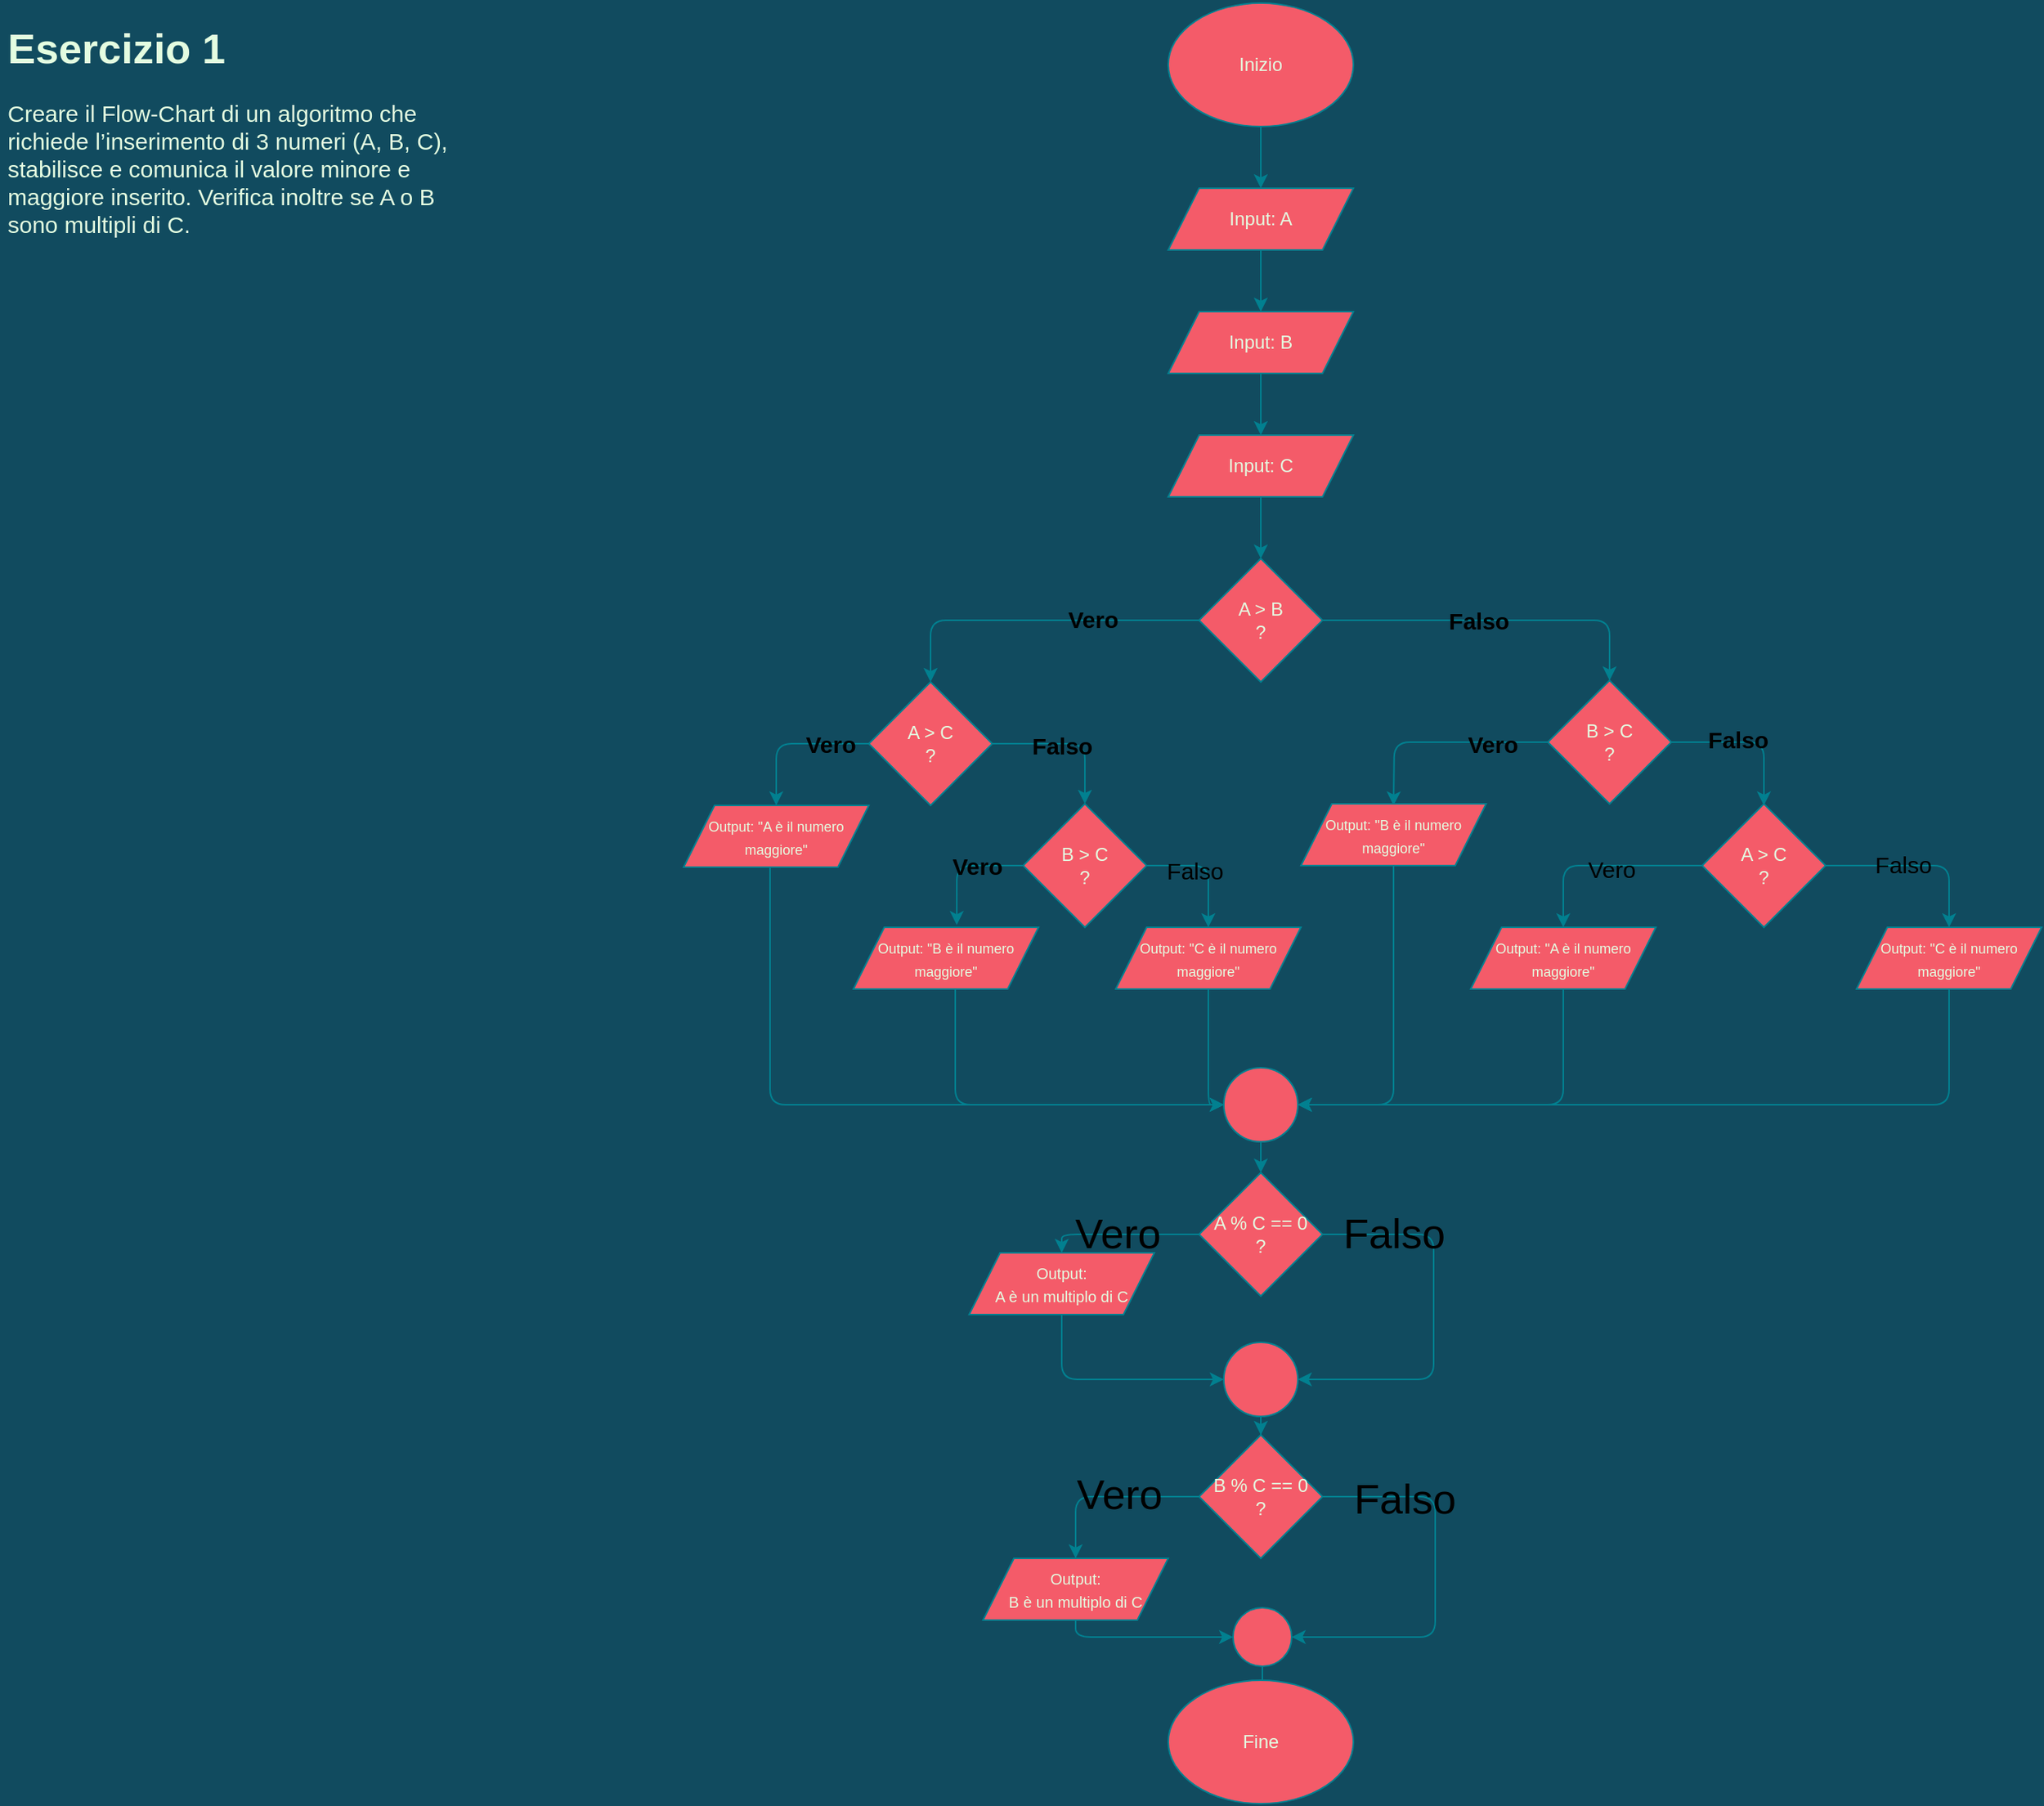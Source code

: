 <mxfile version="15.5.9" type="device"><diagram id="Jgw1tOihM4ewgdk_iFDe" name="Page-1"><mxGraphModel dx="813" dy="454" grid="1" gridSize="10" guides="1" tooltips="1" connect="1" arrows="1" fold="1" page="1" pageScale="1" pageWidth="827" pageHeight="1169" background="#114B5F" math="0" shadow="0"><root><mxCell id="0"/><mxCell id="1" parent="0"/><mxCell id="eOl_44Jz__43ecGH9F-e-5" style="edgeStyle=orthogonalEdgeStyle;curved=0;rounded=1;sketch=0;orthogonalLoop=1;jettySize=auto;html=1;entryX=0.5;entryY=0;entryDx=0;entryDy=0;fontColor=#E4FDE1;strokeColor=#028090;fillColor=#F45B69;align=center;" edge="1" parent="1" source="eOl_44Jz__43ecGH9F-e-1" target="eOl_44Jz__43ecGH9F-e-4"><mxGeometry relative="1" as="geometry"/></mxCell><mxCell id="eOl_44Jz__43ecGH9F-e-1" value="Inizio" style="ellipse;whiteSpace=wrap;html=1;fillColor=#F45B69;strokeColor=#028090;fontColor=#E4FDE1;align=center;" vertex="1" parent="1"><mxGeometry x="767" y="2" width="120" height="80" as="geometry"/></mxCell><mxCell id="eOl_44Jz__43ecGH9F-e-2" value="&lt;h1&gt;&lt;font style=&quot;font-size: 27px&quot;&gt;Esercizio 1&lt;/font&gt;&lt;/h1&gt;&lt;p style=&quot;font-size: 15px&quot;&gt;Creare il Flow-Chart di un algoritmo che richiede l’inserimento di 3 numeri (A, B, C), stabilisce e comunica il valore minore e maggiore inserito. Verifica inoltre se A o B sono multipli di C.&amp;nbsp;&lt;br&gt;&lt;/p&gt;" style="text;html=1;strokeColor=none;fillColor=none;spacing=5;spacingTop=-20;whiteSpace=wrap;overflow=hidden;rounded=0;sketch=0;fontColor=#E4FDE1;" vertex="1" parent="1"><mxGeometry x="10" y="10" width="310" height="170" as="geometry"/></mxCell><mxCell id="eOl_44Jz__43ecGH9F-e-8" style="edgeStyle=orthogonalEdgeStyle;curved=0;rounded=1;sketch=0;orthogonalLoop=1;jettySize=auto;html=1;entryX=0.5;entryY=0;entryDx=0;entryDy=0;fontColor=#E4FDE1;strokeColor=#028090;fillColor=#F45B69;align=center;" edge="1" parent="1" source="eOl_44Jz__43ecGH9F-e-4" target="eOl_44Jz__43ecGH9F-e-6"><mxGeometry relative="1" as="geometry"/></mxCell><mxCell id="eOl_44Jz__43ecGH9F-e-4" value="Input: A" style="shape=parallelogram;perimeter=parallelogramPerimeter;whiteSpace=wrap;html=1;fixedSize=1;rounded=0;sketch=0;fontColor=#E4FDE1;strokeColor=#028090;fillColor=#F45B69;align=center;" vertex="1" parent="1"><mxGeometry x="767" y="122" width="120" height="40" as="geometry"/></mxCell><mxCell id="eOl_44Jz__43ecGH9F-e-9" style="edgeStyle=orthogonalEdgeStyle;curved=0;rounded=1;sketch=0;orthogonalLoop=1;jettySize=auto;html=1;entryX=0.5;entryY=0;entryDx=0;entryDy=0;fontColor=#E4FDE1;strokeColor=#028090;fillColor=#F45B69;align=center;" edge="1" parent="1" source="eOl_44Jz__43ecGH9F-e-6" target="eOl_44Jz__43ecGH9F-e-7"><mxGeometry relative="1" as="geometry"/></mxCell><mxCell id="eOl_44Jz__43ecGH9F-e-6" value="Input: B" style="shape=parallelogram;perimeter=parallelogramPerimeter;whiteSpace=wrap;html=1;fixedSize=1;rounded=0;sketch=0;fontColor=#E4FDE1;strokeColor=#028090;fillColor=#F45B69;align=center;" vertex="1" parent="1"><mxGeometry x="767" y="202" width="120" height="40" as="geometry"/></mxCell><mxCell id="eOl_44Jz__43ecGH9F-e-11" style="edgeStyle=orthogonalEdgeStyle;curved=0;rounded=1;sketch=0;orthogonalLoop=1;jettySize=auto;html=1;entryX=0.5;entryY=0;entryDx=0;entryDy=0;fontColor=#E4FDE1;strokeColor=#028090;fillColor=#F45B69;align=center;" edge="1" parent="1" source="eOl_44Jz__43ecGH9F-e-7" target="eOl_44Jz__43ecGH9F-e-10"><mxGeometry relative="1" as="geometry"/></mxCell><mxCell id="eOl_44Jz__43ecGH9F-e-7" value="Input: C" style="shape=parallelogram;perimeter=parallelogramPerimeter;whiteSpace=wrap;html=1;fixedSize=1;rounded=0;sketch=0;fontColor=#E4FDE1;strokeColor=#028090;fillColor=#F45B69;align=center;" vertex="1" parent="1"><mxGeometry x="767" y="282" width="120" height="40" as="geometry"/></mxCell><mxCell id="eOl_44Jz__43ecGH9F-e-15" style="edgeStyle=orthogonalEdgeStyle;curved=0;rounded=1;sketch=0;orthogonalLoop=1;jettySize=auto;html=1;entryX=0.5;entryY=0;entryDx=0;entryDy=0;fontColor=#E4FDE1;strokeColor=#028090;fillColor=#F45B69;align=center;" edge="1" parent="1" source="eOl_44Jz__43ecGH9F-e-10" target="eOl_44Jz__43ecGH9F-e-13"><mxGeometry relative="1" as="geometry"/></mxCell><mxCell id="eOl_44Jz__43ecGH9F-e-17" value="&lt;font color=&quot;#000000&quot; style=&quot;font-size: 15px;&quot;&gt;Vero&lt;/font&gt;" style="edgeLabel;html=1;align=center;verticalAlign=middle;resizable=0;points=[];fontColor=#E4FDE1;labelBackgroundColor=none;fontStyle=1;fontSize=15;" vertex="1" connectable="0" parent="eOl_44Jz__43ecGH9F-e-15"><mxGeometry x="-0.354" y="-1" relative="1" as="geometry"><mxPoint as="offset"/></mxGeometry></mxCell><mxCell id="eOl_44Jz__43ecGH9F-e-16" style="edgeStyle=orthogonalEdgeStyle;curved=0;rounded=1;sketch=0;orthogonalLoop=1;jettySize=auto;html=1;entryX=0.5;entryY=0;entryDx=0;entryDy=0;fontColor=#E4FDE1;strokeColor=#028090;fillColor=#F45B69;align=center;" edge="1" parent="1" source="eOl_44Jz__43ecGH9F-e-10" target="eOl_44Jz__43ecGH9F-e-14"><mxGeometry relative="1" as="geometry"/></mxCell><mxCell id="eOl_44Jz__43ecGH9F-e-18" value="Falso" style="edgeLabel;html=1;align=center;verticalAlign=middle;resizable=0;points=[];fontSize=15;fontColor=#000000;labelBackgroundColor=none;fontStyle=1" vertex="1" connectable="0" parent="eOl_44Jz__43ecGH9F-e-16"><mxGeometry x="-0.108" relative="1" as="geometry"><mxPoint as="offset"/></mxGeometry></mxCell><mxCell id="eOl_44Jz__43ecGH9F-e-10" value="A &amp;gt; B&lt;br&gt;?" style="rhombus;whiteSpace=wrap;html=1;rounded=0;sketch=0;fontColor=#E4FDE1;strokeColor=#028090;fillColor=#F45B69;align=center;" vertex="1" parent="1"><mxGeometry x="787" y="362" width="80" height="80" as="geometry"/></mxCell><mxCell id="eOl_44Jz__43ecGH9F-e-21" style="edgeStyle=orthogonalEdgeStyle;curved=0;rounded=1;sketch=0;orthogonalLoop=1;jettySize=auto;html=1;entryX=0.5;entryY=0;entryDx=0;entryDy=0;fontSize=15;fontColor=#000000;strokeColor=#028090;fillColor=#F45B69;align=center;" edge="1" parent="1" source="eOl_44Jz__43ecGH9F-e-13"><mxGeometry relative="1" as="geometry"><mxPoint x="513" y="522" as="targetPoint"/><Array as="points"><mxPoint x="513" y="482"/></Array></mxGeometry></mxCell><mxCell id="eOl_44Jz__43ecGH9F-e-22" value="Vero" style="edgeLabel;html=1;align=center;verticalAlign=middle;resizable=0;points=[];fontSize=15;fontColor=#000000;labelBackgroundColor=none;fontStyle=1" vertex="1" connectable="0" parent="eOl_44Jz__43ecGH9F-e-21"><mxGeometry x="-0.496" relative="1" as="geometry"><mxPoint as="offset"/></mxGeometry></mxCell><mxCell id="eOl_44Jz__43ecGH9F-e-32" style="edgeStyle=orthogonalEdgeStyle;curved=0;rounded=1;sketch=0;orthogonalLoop=1;jettySize=auto;html=1;entryX=0.5;entryY=0;entryDx=0;entryDy=0;fontSize=15;fontColor=#000000;strokeColor=#028090;fillColor=#F45B69;align=center;" edge="1" parent="1" source="eOl_44Jz__43ecGH9F-e-13"><mxGeometry relative="1" as="geometry"><mxPoint x="713" y="521" as="targetPoint"/><Array as="points"><mxPoint x="713" y="482"/></Array></mxGeometry></mxCell><mxCell id="eOl_44Jz__43ecGH9F-e-33" value="Falso" style="edgeLabel;html=1;align=center;verticalAlign=middle;resizable=0;points=[];fontSize=15;fontColor=#000000;labelBackgroundColor=none;fontStyle=1" vertex="1" connectable="0" parent="eOl_44Jz__43ecGH9F-e-32"><mxGeometry x="-0.101" y="-1" relative="1" as="geometry"><mxPoint as="offset"/></mxGeometry></mxCell><mxCell id="eOl_44Jz__43ecGH9F-e-13" value="A &amp;gt; C&lt;br&gt;?" style="rhombus;whiteSpace=wrap;html=1;rounded=0;sketch=0;fontColor=#E4FDE1;strokeColor=#028090;fillColor=#F45B69;align=center;" vertex="1" parent="1"><mxGeometry x="573" y="442" width="80" height="80" as="geometry"/></mxCell><mxCell id="eOl_44Jz__43ecGH9F-e-25" style="edgeStyle=orthogonalEdgeStyle;curved=0;rounded=1;sketch=0;orthogonalLoop=1;jettySize=auto;html=1;entryX=0.5;entryY=0;entryDx=0;entryDy=0;fontSize=15;fontColor=#000000;strokeColor=#028090;fillColor=#F45B69;align=center;" edge="1" parent="1" source="eOl_44Jz__43ecGH9F-e-14"><mxGeometry relative="1" as="geometry"><mxPoint x="913" y="522" as="targetPoint"/></mxGeometry></mxCell><mxCell id="eOl_44Jz__43ecGH9F-e-26" value="Vero" style="edgeLabel;html=1;align=center;verticalAlign=middle;resizable=0;points=[];fontSize=15;fontColor=#000000;labelBackgroundColor=none;fontStyle=1" vertex="1" connectable="0" parent="eOl_44Jz__43ecGH9F-e-25"><mxGeometry x="-0.479" y="1" relative="1" as="geometry"><mxPoint as="offset"/></mxGeometry></mxCell><mxCell id="eOl_44Jz__43ecGH9F-e-28" style="edgeStyle=orthogonalEdgeStyle;curved=0;rounded=1;sketch=0;orthogonalLoop=1;jettySize=auto;html=1;entryX=0.5;entryY=0;entryDx=0;entryDy=0;fontSize=15;fontColor=#000000;strokeColor=#028090;fillColor=#F45B69;align=center;" edge="1" parent="1" source="eOl_44Jz__43ecGH9F-e-14"><mxGeometry relative="1" as="geometry"><mxPoint x="1153" y="522" as="targetPoint"/><Array as="points"><mxPoint x="1153" y="481"/></Array></mxGeometry></mxCell><mxCell id="eOl_44Jz__43ecGH9F-e-34" value="Falso" style="edgeLabel;html=1;align=center;verticalAlign=middle;resizable=0;points=[];fontSize=15;fontColor=#000000;labelBackgroundColor=none;fontStyle=1" vertex="1" connectable="0" parent="eOl_44Jz__43ecGH9F-e-28"><mxGeometry x="-0.159" y="2" relative="1" as="geometry"><mxPoint as="offset"/></mxGeometry></mxCell><mxCell id="eOl_44Jz__43ecGH9F-e-14" value="B &amp;gt; C&lt;br&gt;?" style="rhombus;whiteSpace=wrap;html=1;rounded=0;sketch=0;fontColor=#E4FDE1;strokeColor=#028090;fillColor=#F45B69;align=center;" vertex="1" parent="1"><mxGeometry x="1013" y="441" width="80" height="80" as="geometry"/></mxCell><mxCell id="eOl_44Jz__43ecGH9F-e-60" style="edgeStyle=orthogonalEdgeStyle;curved=0;rounded=1;sketch=0;orthogonalLoop=1;jettySize=auto;html=1;entryX=0;entryY=0.5;entryDx=0;entryDy=0;fontSize=27;fontColor=#000000;strokeColor=#028090;fillColor=#F45B69;align=center;" edge="1" parent="1" source="eOl_44Jz__43ecGH9F-e-37" target="eOl_44Jz__43ecGH9F-e-59"><mxGeometry relative="1" as="geometry"><Array as="points"><mxPoint x="509" y="716"/></Array></mxGeometry></mxCell><mxCell id="eOl_44Jz__43ecGH9F-e-37" value="&lt;font style=&quot;font-size: 9px&quot;&gt;Output: &quot;A è il numero maggiore&quot;&lt;/font&gt;" style="shape=parallelogram;perimeter=parallelogramPerimeter;whiteSpace=wrap;html=1;fixedSize=1;rounded=0;sketch=0;fontColor=#E4FDE1;strokeColor=#028090;fillColor=#F45B69;align=center;" vertex="1" parent="1"><mxGeometry x="453" y="522" width="120" height="40" as="geometry"/></mxCell><mxCell id="eOl_44Jz__43ecGH9F-e-63" style="edgeStyle=orthogonalEdgeStyle;curved=0;rounded=1;sketch=0;orthogonalLoop=1;jettySize=auto;html=1;entryX=1;entryY=0.5;entryDx=0;entryDy=0;fontSize=27;fontColor=#000000;strokeColor=#028090;fillColor=#F45B69;align=center;" edge="1" parent="1" source="eOl_44Jz__43ecGH9F-e-38" target="eOl_44Jz__43ecGH9F-e-59"><mxGeometry relative="1" as="geometry"><Array as="points"><mxPoint x="913" y="716"/></Array></mxGeometry></mxCell><mxCell id="eOl_44Jz__43ecGH9F-e-38" value="&lt;font style=&quot;font-size: 9px&quot;&gt;Output: &quot;B è il numero maggiore&quot;&lt;/font&gt;" style="shape=parallelogram;perimeter=parallelogramPerimeter;whiteSpace=wrap;html=1;fixedSize=1;rounded=0;sketch=0;fontColor=#E4FDE1;strokeColor=#028090;fillColor=#F45B69;align=center;" vertex="1" parent="1"><mxGeometry x="853" y="521" width="120" height="40" as="geometry"/></mxCell><mxCell id="eOl_44Jz__43ecGH9F-e-42" style="edgeStyle=orthogonalEdgeStyle;curved=0;rounded=1;sketch=0;orthogonalLoop=1;jettySize=auto;html=1;entryX=0.558;entryY=-0.037;entryDx=0;entryDy=0;entryPerimeter=0;fontSize=9;fontColor=#000000;strokeColor=#028090;fillColor=#F45B69;align=center;" edge="1" parent="1" source="eOl_44Jz__43ecGH9F-e-40" target="eOl_44Jz__43ecGH9F-e-41"><mxGeometry relative="1" as="geometry"><Array as="points"><mxPoint x="630" y="561"/></Array></mxGeometry></mxCell><mxCell id="eOl_44Jz__43ecGH9F-e-49" value="Vero" style="edgeLabel;html=1;align=center;verticalAlign=middle;resizable=0;points=[];fontSize=15;fontColor=#000000;fontStyle=1;labelBackgroundColor=none;" vertex="1" connectable="0" parent="eOl_44Jz__43ecGH9F-e-42"><mxGeometry x="-0.264" relative="1" as="geometry"><mxPoint as="offset"/></mxGeometry></mxCell><mxCell id="eOl_44Jz__43ecGH9F-e-48" style="edgeStyle=orthogonalEdgeStyle;curved=0;rounded=1;sketch=0;orthogonalLoop=1;jettySize=auto;html=1;entryX=0.5;entryY=0;entryDx=0;entryDy=0;fontSize=9;fontColor=#000000;strokeColor=#028090;fillColor=#F45B69;align=center;" edge="1" parent="1" source="eOl_44Jz__43ecGH9F-e-40" target="eOl_44Jz__43ecGH9F-e-47"><mxGeometry relative="1" as="geometry"><Array as="points"><mxPoint x="793" y="561"/></Array></mxGeometry></mxCell><mxCell id="eOl_44Jz__43ecGH9F-e-50" value="Falso" style="edgeLabel;html=1;align=center;verticalAlign=middle;resizable=0;points=[];fontSize=15;fontColor=#000000;labelBackgroundColor=none;" vertex="1" connectable="0" parent="eOl_44Jz__43ecGH9F-e-48"><mxGeometry x="-0.231" y="-3" relative="1" as="geometry"><mxPoint as="offset"/></mxGeometry></mxCell><mxCell id="eOl_44Jz__43ecGH9F-e-40" value="B &amp;gt; C&lt;br&gt;?" style="rhombus;whiteSpace=wrap;html=1;rounded=0;sketch=0;fontColor=#E4FDE1;strokeColor=#028090;fillColor=#F45B69;align=center;" vertex="1" parent="1"><mxGeometry x="673" y="521" width="80" height="80" as="geometry"/></mxCell><mxCell id="eOl_44Jz__43ecGH9F-e-61" style="edgeStyle=orthogonalEdgeStyle;curved=0;rounded=1;sketch=0;orthogonalLoop=1;jettySize=auto;html=1;entryX=0;entryY=0.5;entryDx=0;entryDy=0;fontSize=27;fontColor=#000000;strokeColor=#028090;fillColor=#F45B69;align=center;" edge="1" parent="1" source="eOl_44Jz__43ecGH9F-e-41" target="eOl_44Jz__43ecGH9F-e-59"><mxGeometry relative="1" as="geometry"><Array as="points"><mxPoint x="629" y="716"/></Array></mxGeometry></mxCell><mxCell id="eOl_44Jz__43ecGH9F-e-41" value="&lt;font style=&quot;font-size: 9px&quot;&gt;Output: &quot;B è il numero maggiore&quot;&lt;/font&gt;" style="shape=parallelogram;perimeter=parallelogramPerimeter;whiteSpace=wrap;html=1;fixedSize=1;rounded=0;sketch=0;fontColor=#E4FDE1;strokeColor=#028090;fillColor=#F45B69;align=center;" vertex="1" parent="1"><mxGeometry x="563" y="601" width="120" height="40" as="geometry"/></mxCell><mxCell id="eOl_44Jz__43ecGH9F-e-53" style="edgeStyle=orthogonalEdgeStyle;curved=0;rounded=1;sketch=0;orthogonalLoop=1;jettySize=auto;html=1;entryX=0.5;entryY=0;entryDx=0;entryDy=0;fontSize=15;fontColor=#000000;strokeColor=#028090;fillColor=#F45B69;align=center;" edge="1" parent="1" source="eOl_44Jz__43ecGH9F-e-45" target="eOl_44Jz__43ecGH9F-e-54"><mxGeometry relative="1" as="geometry"><mxPoint x="1033" y="601" as="targetPoint"/></mxGeometry></mxCell><mxCell id="eOl_44Jz__43ecGH9F-e-57" value="Vero" style="edgeLabel;html=1;align=center;verticalAlign=middle;resizable=0;points=[];fontSize=15;fontColor=#000000;labelBackgroundColor=none;" vertex="1" connectable="0" parent="eOl_44Jz__43ecGH9F-e-53"><mxGeometry x="-0.082" y="2" relative="1" as="geometry"><mxPoint as="offset"/></mxGeometry></mxCell><mxCell id="eOl_44Jz__43ecGH9F-e-56" style="edgeStyle=orthogonalEdgeStyle;curved=0;rounded=1;sketch=0;orthogonalLoop=1;jettySize=auto;html=1;entryX=0.5;entryY=0;entryDx=0;entryDy=0;fontSize=15;fontColor=#000000;strokeColor=#028090;fillColor=#F45B69;align=center;" edge="1" parent="1" source="eOl_44Jz__43ecGH9F-e-45" target="eOl_44Jz__43ecGH9F-e-55"><mxGeometry relative="1" as="geometry"><Array as="points"><mxPoint x="1273" y="561"/></Array></mxGeometry></mxCell><mxCell id="eOl_44Jz__43ecGH9F-e-58" value="Falso" style="edgeLabel;html=1;align=center;verticalAlign=middle;resizable=0;points=[];fontSize=15;fontColor=#000000;labelBackgroundColor=none;" vertex="1" connectable="0" parent="eOl_44Jz__43ecGH9F-e-56"><mxGeometry x="-0.177" y="1" relative="1" as="geometry"><mxPoint as="offset"/></mxGeometry></mxCell><mxCell id="eOl_44Jz__43ecGH9F-e-45" value="A &amp;gt; C&lt;br&gt;?" style="rhombus;whiteSpace=wrap;html=1;rounded=0;sketch=0;fontColor=#E4FDE1;strokeColor=#028090;fillColor=#F45B69;align=center;" vertex="1" parent="1"><mxGeometry x="1113" y="521" width="80" height="80" as="geometry"/></mxCell><mxCell id="eOl_44Jz__43ecGH9F-e-62" style="edgeStyle=orthogonalEdgeStyle;curved=0;rounded=1;sketch=0;orthogonalLoop=1;jettySize=auto;html=1;entryX=0;entryY=0.5;entryDx=0;entryDy=0;fontSize=27;fontColor=#000000;strokeColor=#028090;fillColor=#F45B69;align=center;" edge="1" parent="1" source="eOl_44Jz__43ecGH9F-e-47" target="eOl_44Jz__43ecGH9F-e-59"><mxGeometry relative="1" as="geometry"><Array as="points"><mxPoint x="793" y="716"/></Array></mxGeometry></mxCell><mxCell id="eOl_44Jz__43ecGH9F-e-47" value="&lt;font style=&quot;font-size: 9px&quot;&gt;Output: &quot;C è il numero maggiore&quot;&lt;/font&gt;" style="shape=parallelogram;perimeter=parallelogramPerimeter;whiteSpace=wrap;html=1;fixedSize=1;rounded=0;sketch=0;fontColor=#E4FDE1;strokeColor=#028090;fillColor=#F45B69;align=center;" vertex="1" parent="1"><mxGeometry x="733" y="601" width="120" height="40" as="geometry"/></mxCell><mxCell id="eOl_44Jz__43ecGH9F-e-64" style="edgeStyle=orthogonalEdgeStyle;curved=0;rounded=1;sketch=0;orthogonalLoop=1;jettySize=auto;html=1;entryX=1;entryY=0.5;entryDx=0;entryDy=0;fontSize=27;fontColor=#000000;strokeColor=#028090;fillColor=#F45B69;align=center;" edge="1" parent="1" source="eOl_44Jz__43ecGH9F-e-54" target="eOl_44Jz__43ecGH9F-e-59"><mxGeometry relative="1" as="geometry"><Array as="points"><mxPoint x="1023" y="716"/></Array></mxGeometry></mxCell><mxCell id="eOl_44Jz__43ecGH9F-e-54" value="&lt;font style=&quot;font-size: 9px&quot;&gt;Output: &quot;A è il numero maggiore&quot;&lt;/font&gt;" style="shape=parallelogram;perimeter=parallelogramPerimeter;whiteSpace=wrap;html=1;fixedSize=1;rounded=0;sketch=0;fontColor=#E4FDE1;strokeColor=#028090;fillColor=#F45B69;align=center;" vertex="1" parent="1"><mxGeometry x="963" y="601" width="120" height="40" as="geometry"/></mxCell><mxCell id="eOl_44Jz__43ecGH9F-e-65" style="edgeStyle=orthogonalEdgeStyle;curved=0;rounded=1;sketch=0;orthogonalLoop=1;jettySize=auto;html=1;entryX=1;entryY=0.5;entryDx=0;entryDy=0;fontSize=27;fontColor=#000000;strokeColor=#028090;fillColor=#F45B69;align=center;" edge="1" parent="1" source="eOl_44Jz__43ecGH9F-e-55" target="eOl_44Jz__43ecGH9F-e-59"><mxGeometry relative="1" as="geometry"><Array as="points"><mxPoint x="1273" y="716"/></Array></mxGeometry></mxCell><mxCell id="eOl_44Jz__43ecGH9F-e-55" value="&lt;font style=&quot;font-size: 9px&quot;&gt;Output: &quot;C è il numero maggiore&quot;&lt;/font&gt;" style="shape=parallelogram;perimeter=parallelogramPerimeter;whiteSpace=wrap;html=1;fixedSize=1;rounded=0;sketch=0;fontColor=#E4FDE1;strokeColor=#028090;fillColor=#F45B69;align=center;" vertex="1" parent="1"><mxGeometry x="1213" y="601" width="120" height="40" as="geometry"/></mxCell><mxCell id="eOl_44Jz__43ecGH9F-e-77" style="edgeStyle=orthogonalEdgeStyle;curved=0;rounded=1;sketch=0;orthogonalLoop=1;jettySize=auto;html=1;entryX=0.5;entryY=0;entryDx=0;entryDy=0;fontSize=27;fontColor=#000000;strokeColor=#028090;fillColor=#F45B69;align=center;" edge="1" parent="1" source="eOl_44Jz__43ecGH9F-e-59" target="eOl_44Jz__43ecGH9F-e-68"><mxGeometry relative="1" as="geometry"/></mxCell><mxCell id="eOl_44Jz__43ecGH9F-e-59" value="" style="ellipse;whiteSpace=wrap;html=1;aspect=fixed;rounded=0;labelBackgroundColor=none;sketch=0;fontSize=27;fontColor=#000000;strokeColor=#028090;fillColor=#F45B69;align=center;" vertex="1" parent="1"><mxGeometry x="803" y="692" width="48" height="48" as="geometry"/></mxCell><mxCell id="eOl_44Jz__43ecGH9F-e-73" style="edgeStyle=orthogonalEdgeStyle;curved=0;rounded=1;sketch=0;orthogonalLoop=1;jettySize=auto;html=1;entryX=0.5;entryY=0;entryDx=0;entryDy=0;fontSize=27;fontColor=#000000;strokeColor=#028090;fillColor=#F45B69;align=center;" edge="1" parent="1" source="eOl_44Jz__43ecGH9F-e-68" target="eOl_44Jz__43ecGH9F-e-72"><mxGeometry relative="1" as="geometry"><Array as="points"><mxPoint x="698" y="800"/></Array></mxGeometry></mxCell><mxCell id="eOl_44Jz__43ecGH9F-e-74" value="Vero" style="edgeLabel;html=1;align=center;verticalAlign=middle;resizable=0;points=[];fontSize=27;fontColor=#000000;labelBackgroundColor=none;" vertex="1" connectable="0" parent="eOl_44Jz__43ecGH9F-e-73"><mxGeometry x="-0.036" y="-1" relative="1" as="geometry"><mxPoint x="-5" y="1" as="offset"/></mxGeometry></mxCell><mxCell id="eOl_44Jz__43ecGH9F-e-76" style="edgeStyle=orthogonalEdgeStyle;curved=0;rounded=1;sketch=0;orthogonalLoop=1;jettySize=auto;html=1;entryX=1;entryY=0.5;entryDx=0;entryDy=0;fontSize=27;fontColor=#000000;strokeColor=#028090;fillColor=#F45B69;align=center;" edge="1" parent="1" source="eOl_44Jz__43ecGH9F-e-68" target="eOl_44Jz__43ecGH9F-e-80"><mxGeometry relative="1" as="geometry"><mxPoint x="939" y="830" as="targetPoint"/><Array as="points"><mxPoint x="939" y="800"/><mxPoint x="939" y="894"/></Array></mxGeometry></mxCell><mxCell id="eOl_44Jz__43ecGH9F-e-78" value="Falso" style="edgeLabel;html=1;align=center;verticalAlign=middle;resizable=0;points=[];fontSize=27;fontColor=#000000;labelBackgroundColor=none;" vertex="1" connectable="0" parent="eOl_44Jz__43ecGH9F-e-76"><mxGeometry x="-0.089" y="1" relative="1" as="geometry"><mxPoint x="-27" y="-44" as="offset"/></mxGeometry></mxCell><mxCell id="eOl_44Jz__43ecGH9F-e-68" value="A % C == 0&lt;br&gt;?" style="rhombus;whiteSpace=wrap;html=1;rounded=0;sketch=0;fontColor=#E4FDE1;strokeColor=#028090;fillColor=#F45B69;align=center;" vertex="1" parent="1"><mxGeometry x="787" y="760" width="80" height="80" as="geometry"/></mxCell><mxCell id="eOl_44Jz__43ecGH9F-e-81" style="edgeStyle=orthogonalEdgeStyle;curved=0;rounded=1;sketch=0;orthogonalLoop=1;jettySize=auto;html=1;entryX=0;entryY=0.5;entryDx=0;entryDy=0;fontSize=27;fontColor=#000000;strokeColor=#028090;fillColor=#F45B69;align=center;" edge="1" parent="1" source="eOl_44Jz__43ecGH9F-e-72" target="eOl_44Jz__43ecGH9F-e-80"><mxGeometry relative="1" as="geometry"><Array as="points"><mxPoint x="698" y="894"/></Array></mxGeometry></mxCell><mxCell id="eOl_44Jz__43ecGH9F-e-72" value="&lt;font size=&quot;1&quot;&gt;Output: &lt;br&gt;A è un multiplo di C&lt;/font&gt;" style="shape=parallelogram;perimeter=parallelogramPerimeter;whiteSpace=wrap;html=1;fixedSize=1;rounded=0;sketch=0;fontColor=#E4FDE1;strokeColor=#028090;fillColor=#F45B69;align=center;" vertex="1" parent="1"><mxGeometry x="638" y="812" width="120" height="40" as="geometry"/></mxCell><mxCell id="eOl_44Jz__43ecGH9F-e-83" style="edgeStyle=orthogonalEdgeStyle;curved=0;rounded=1;sketch=0;orthogonalLoop=1;jettySize=auto;html=1;entryX=0.5;entryY=0;entryDx=0;entryDy=0;fontSize=27;fontColor=#000000;strokeColor=#028090;fillColor=#F45B69;align=center;" edge="1" parent="1" source="eOl_44Jz__43ecGH9F-e-80" target="eOl_44Jz__43ecGH9F-e-82"><mxGeometry relative="1" as="geometry"/></mxCell><mxCell id="eOl_44Jz__43ecGH9F-e-80" value="" style="ellipse;whiteSpace=wrap;html=1;aspect=fixed;rounded=0;labelBackgroundColor=none;sketch=0;fontSize=27;fontColor=#000000;strokeColor=#028090;fillColor=#F45B69;align=center;" vertex="1" parent="1"><mxGeometry x="803" y="870" width="48" height="48" as="geometry"/></mxCell><mxCell id="eOl_44Jz__43ecGH9F-e-85" style="edgeStyle=orthogonalEdgeStyle;curved=0;rounded=1;sketch=0;orthogonalLoop=1;jettySize=auto;html=1;entryX=0.5;entryY=0;entryDx=0;entryDy=0;fontSize=27;fontColor=#000000;strokeColor=#028090;fillColor=#F45B69;align=center;" edge="1" parent="1" source="eOl_44Jz__43ecGH9F-e-82" target="eOl_44Jz__43ecGH9F-e-84"><mxGeometry relative="1" as="geometry"/></mxCell><mxCell id="eOl_44Jz__43ecGH9F-e-86" value="Vero" style="edgeLabel;html=1;align=center;verticalAlign=middle;resizable=0;points=[];fontSize=27;fontColor=#000000;labelBackgroundColor=none;" vertex="1" connectable="0" parent="eOl_44Jz__43ecGH9F-e-85"><mxGeometry x="-0.121" y="-1" relative="1" as="geometry"><mxPoint as="offset"/></mxGeometry></mxCell><mxCell id="eOl_44Jz__43ecGH9F-e-91" style="edgeStyle=orthogonalEdgeStyle;curved=0;rounded=1;sketch=0;orthogonalLoop=1;jettySize=auto;html=1;entryX=1;entryY=0.5;entryDx=0;entryDy=0;fontSize=27;fontColor=#000000;strokeColor=#028090;fillColor=#F45B69;align=center;exitX=1;exitY=0.5;exitDx=0;exitDy=0;" edge="1" parent="1" source="eOl_44Jz__43ecGH9F-e-82" target="eOl_44Jz__43ecGH9F-e-88"><mxGeometry relative="1" as="geometry"><mxPoint x="920" y="1002" as="sourcePoint"/><Array as="points"><mxPoint x="940" y="970"/><mxPoint x="940" y="1061"/></Array></mxGeometry></mxCell><mxCell id="eOl_44Jz__43ecGH9F-e-92" value="Falso" style="edgeLabel;html=1;align=center;verticalAlign=middle;resizable=0;points=[];fontSize=27;fontColor=#000000;labelBackgroundColor=none;" vertex="1" connectable="0" parent="eOl_44Jz__43ecGH9F-e-91"><mxGeometry x="-0.59" y="-2" relative="1" as="geometry"><mxPoint as="offset"/></mxGeometry></mxCell><mxCell id="eOl_44Jz__43ecGH9F-e-82" value="B % C == 0&lt;br&gt;?" style="rhombus;whiteSpace=wrap;html=1;rounded=0;sketch=0;fontColor=#E4FDE1;strokeColor=#028090;fillColor=#F45B69;align=center;" vertex="1" parent="1"><mxGeometry x="787" y="930" width="80" height="80" as="geometry"/></mxCell><mxCell id="eOl_44Jz__43ecGH9F-e-90" style="edgeStyle=orthogonalEdgeStyle;curved=0;rounded=1;sketch=0;orthogonalLoop=1;jettySize=auto;html=1;entryX=0;entryY=0.5;entryDx=0;entryDy=0;fontSize=27;fontColor=#000000;strokeColor=#028090;fillColor=#F45B69;align=center;" edge="1" parent="1" source="eOl_44Jz__43ecGH9F-e-84" target="eOl_44Jz__43ecGH9F-e-88"><mxGeometry relative="1" as="geometry"><Array as="points"><mxPoint x="707" y="1061"/></Array></mxGeometry></mxCell><mxCell id="eOl_44Jz__43ecGH9F-e-84" value="&lt;font size=&quot;1&quot;&gt;Output:&lt;br&gt;B è un multiplo di C&lt;/font&gt;" style="shape=parallelogram;perimeter=parallelogramPerimeter;whiteSpace=wrap;html=1;fixedSize=1;rounded=0;sketch=0;fontColor=#E4FDE1;strokeColor=#028090;fillColor=#F45B69;align=center;" vertex="1" parent="1"><mxGeometry x="647" y="1010" width="120" height="40" as="geometry"/></mxCell><mxCell id="eOl_44Jz__43ecGH9F-e-96" style="edgeStyle=orthogonalEdgeStyle;curved=0;rounded=1;sketch=0;orthogonalLoop=1;jettySize=auto;html=1;entryX=0.5;entryY=0;entryDx=0;entryDy=0;fontSize=27;fontColor=#FFFFFF;strokeColor=#028090;fillColor=#F45B69;align=center;" edge="1" parent="1" source="eOl_44Jz__43ecGH9F-e-88" target="eOl_44Jz__43ecGH9F-e-95"><mxGeometry relative="1" as="geometry"/></mxCell><mxCell id="eOl_44Jz__43ecGH9F-e-88" value="" style="ellipse;whiteSpace=wrap;html=1;aspect=fixed;rounded=0;labelBackgroundColor=none;sketch=0;fontSize=27;fontColor=#000000;strokeColor=#028090;fillColor=#F45B69;align=center;" vertex="1" parent="1"><mxGeometry x="809" y="1042" width="38" height="38" as="geometry"/></mxCell><mxCell id="eOl_44Jz__43ecGH9F-e-95" value="Fine" style="ellipse;whiteSpace=wrap;html=1;fillColor=#F45B69;strokeColor=#028090;fontColor=#E4FDE1;align=center;" vertex="1" parent="1"><mxGeometry x="767" y="1089" width="120" height="80" as="geometry"/></mxCell></root></mxGraphModel></diagram></mxfile>